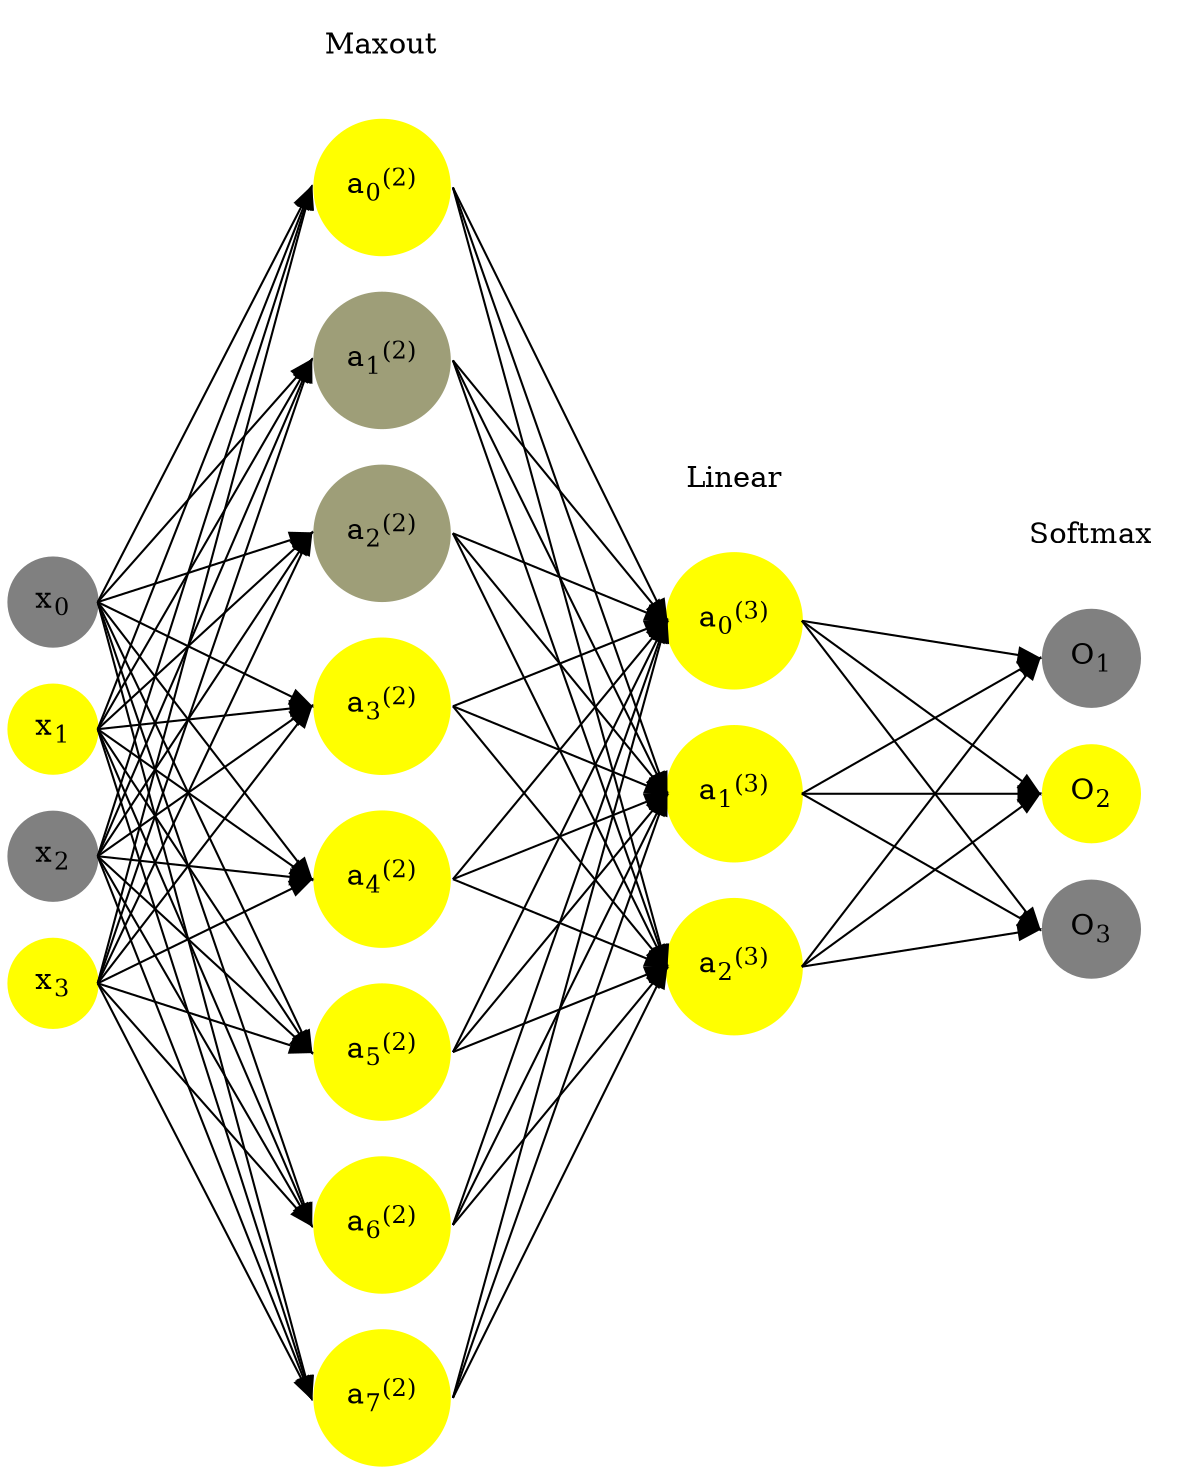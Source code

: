 digraph G {
	rankdir = LR;
	splines=false;
	edge[style=invis];
	ranksep= 1.4;
	{
	node [shape=circle, color="0.1667, 0.0, 0.5", style=filled, fillcolor="0.1667, 0.0, 0.5"];
	x0 [label=<x<sub>0</sub>>];
	}
	{
	node [shape=circle, color="0.1667, 1.0, 1.0", style=filled, fillcolor="0.1667, 1.0, 1.0"];
	x1 [label=<x<sub>1</sub>>];
	}
	{
	node [shape=circle, color="0.1667, 0.0, 0.5", style=filled, fillcolor="0.1667, 0.0, 0.5"];
	x2 [label=<x<sub>2</sub>>];
	}
	{
	node [shape=circle, color="0.1667, 1.0, 1.0", style=filled, fillcolor="0.1667, 1.0, 1.0"];
	x3 [label=<x<sub>3</sub>>];
	}
	{
	node [shape=circle, color="0.1667, 2.174717, 1.587359", style=filled, fillcolor="0.1667, 2.174717, 1.587359"];
	a02 [label=<a<sub>0</sub><sup>(2)</sup>>];
	}
	{
	node [shape=circle, color="0.1667, 0.237553, 0.618776", style=filled, fillcolor="0.1667, 0.237553, 0.618776"];
	a12 [label=<a<sub>1</sub><sup>(2)</sup>>];
	}
	{
	node [shape=circle, color="0.1667, 0.237553, 0.618776", style=filled, fillcolor="0.1667, 0.237553, 0.618776"];
	a22 [label=<a<sub>2</sub><sup>(2)</sup>>];
	}
	{
	node [shape=circle, color="0.1667, 1.695591, 1.347795", style=filled, fillcolor="0.1667, 1.695591, 1.347795"];
	a32 [label=<a<sub>3</sub><sup>(2)</sup>>];
	}
	{
	node [shape=circle, color="0.1667, 1.695591, 1.347795", style=filled, fillcolor="0.1667, 1.695591, 1.347795"];
	a42 [label=<a<sub>4</sub><sup>(2)</sup>>];
	}
	{
	node [shape=circle, color="0.1667, 1.695591, 1.347795", style=filled, fillcolor="0.1667, 1.695591, 1.347795"];
	a52 [label=<a<sub>5</sub><sup>(2)</sup>>];
	}
	{
	node [shape=circle, color="0.1667, 1.695591, 1.347795", style=filled, fillcolor="0.1667, 1.695591, 1.347795"];
	a62 [label=<a<sub>6</sub><sup>(2)</sup>>];
	}
	{
	node [shape=circle, color="0.1667, 1.695591, 1.347795", style=filled, fillcolor="0.1667, 1.695591, 1.347795"];
	a72 [label=<a<sub>7</sub><sup>(2)</sup>>];
	}
	{
	node [shape=circle, color="0.1667, 1.308996, 1.154498", style=filled, fillcolor="0.1667, 1.308996, 1.154498"];
	a03 [label=<a<sub>0</sub><sup>(3)</sup>>];
	}
	{
	node [shape=circle, color="0.1667, 8.818795, 4.909397", style=filled, fillcolor="0.1667, 8.818795, 4.909397"];
	a13 [label=<a<sub>1</sub><sup>(3)</sup>>];
	}
	{
	node [shape=circle, color="0.1667, 11.862024, 6.431012", style=filled, fillcolor="0.1667, 11.862024, 6.431012"];
	a23 [label=<a<sub>2</sub><sup>(3)</sup>>];
	}
	{
	node [shape=circle, color="0.1667, 0.0, 0.5", style=filled, fillcolor="0.1667, 0.0, 0.5"];
	O1 [label=<O<sub>1</sub>>];
	}
	{
	node [shape=circle, color="0.1667, 1.0, 1.0", style=filled, fillcolor="0.1667, 1.0, 1.0"];
	O2 [label=<O<sub>2</sub>>];
	}
	{
	node [shape=circle, color="0.1667, 0.0, 0.5", style=filled, fillcolor="0.1667, 0.0, 0.5"];
	O3 [label=<O<sub>3</sub>>];
	}
	{
	rank=same;
	x0->x1->x2->x3;
	}
	{
	rank=same;
	a02->a12->a22->a32->a42->a52->a62->a72;
	}
	{
	rank=same;
	a03->a13->a23;
	}
	{
	rank=same;
	O1->O2->O3;
	}
	l1 [shape=plaintext,label="Maxout"];
	l1->a02;
	{rank=same; l1;a02};
	l2 [shape=plaintext,label="Linear"];
	l2->a03;
	{rank=same; l2;a03};
	l3 [shape=plaintext,label="Softmax"];
	l3->O1;
	{rank=same; l3;O1};
edge[style=solid, tailport=e, headport=w];
	{x0;x1;x2;x3} -> {a02;a12;a22;a32;a42;a52;a62;a72};
	{a02;a12;a22;a32;a42;a52;a62;a72} -> {a03;a13;a23};
	{a03;a13;a23} -> {O1,O2,O3};
}